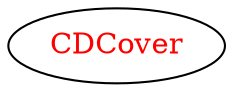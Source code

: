 digraph dependencyGraph {
 concentrate=true;
 ranksep="2.0";
 rankdir="LR"; 
 splines="ortho";
"CDCover" [fontcolor="red"];
}